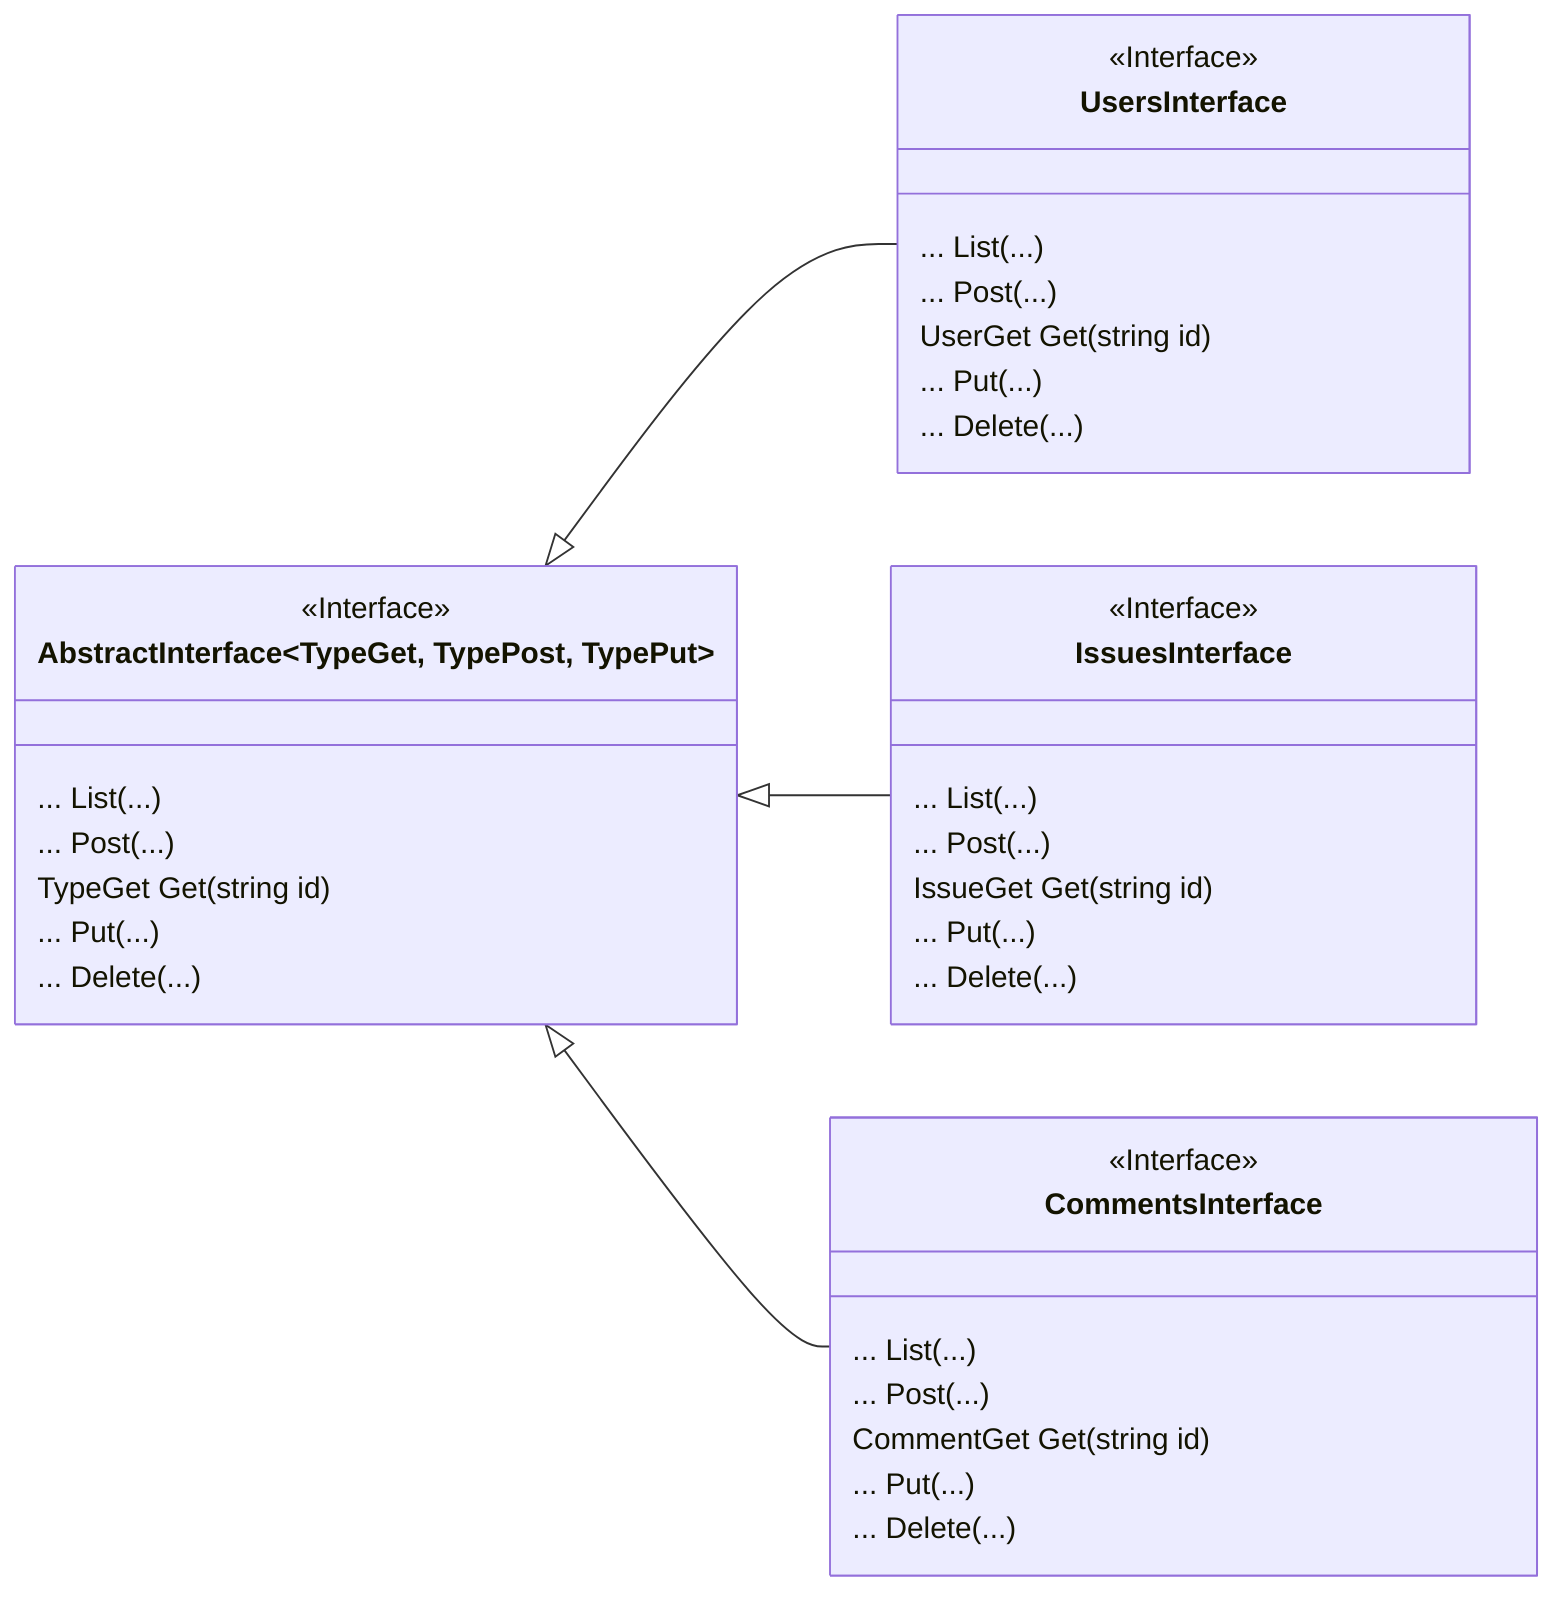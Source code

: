 classDiagram

    direction LR

    class AbstractInterface~TypeGet, TypePost, TypePut~ {
        <<Interface>>
        ... List(...)
        ... Post(...)
        TypeGet Get(string id)
        ... Put(...)
        ... Delete(...)
    }

    class UsersInterface["&nbsp;&nbsp;&nbsp;&nbsp;&nbsp;&nbsp;&nbsp;&nbsp;&nbsp;&nbsp;&nbsp;&nbsp;&nbsp;&nbsp;&nbsp;&nbsp;UsersInterface&nbsp;&nbsp;&nbsp;&nbsp;&nbsp;&nbsp;&nbsp;&nbsp;&nbsp;&nbsp;&nbsp;&nbsp;&nbsp;&nbsp;&nbsp;&nbsp;"] {
        <<Interface>>
        ... List(...)
        ... Post(...)
        UserGet Get(string id)
        ... Put(...)
        ... Delete(...)
    }

    class IssuesInterface["&nbsp;&nbsp;&nbsp;&nbsp;&nbsp;&nbsp;&nbsp;&nbsp;&nbsp;&nbsp;&nbsp;&nbsp;&nbsp;&nbsp;&nbsp;&nbsp;IssuesInterface&nbsp;&nbsp;&nbsp;&nbsp;&nbsp;&nbsp;&nbsp;&nbsp;&nbsp;&nbsp;&nbsp;&nbsp;&nbsp;&nbsp;&nbsp;&nbsp;"] {
        <<Interface>>
        ... List(...)
        ... Post(...)
        IssueGet Get(string id)
        ... Put(...)
        ... Delete(...)
    }

    class CommentsInterface["&nbsp;&nbsp;&nbsp;&nbsp;&nbsp;&nbsp;&nbsp;&nbsp;&nbsp;&nbsp;&nbsp;&nbsp;&nbsp;&nbsp;&nbsp;&nbsp;&nbsp;&nbsp;&nbsp;&nbsp;CommentsInterface&nbsp;&nbsp;&nbsp;&nbsp;&nbsp;&nbsp;&nbsp;&nbsp;&nbsp;&nbsp;&nbsp;&nbsp;&nbsp;&nbsp;&nbsp;&nbsp;&nbsp;&nbsp;&nbsp;&nbsp;"] {
        <<Interface>>
        ... List(...)
        ... Post(...)
        CommentGet Get(string id)
        ... Put(...)
        ... Delete(...)
    }
    
    AbstractInterface <|-- UsersInterface
    AbstractInterface <|-- IssuesInterface
    AbstractInterface <|-- CommentsInterface